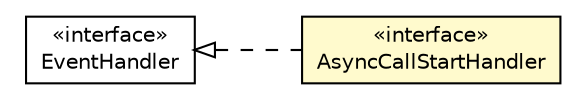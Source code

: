 #!/usr/local/bin/dot
#
# Class diagram 
# Generated by UMLGraph version R5_6-24-gf6e263 (http://www.umlgraph.org/)
#

digraph G {
	edge [fontname="Helvetica",fontsize=10,labelfontname="Helvetica",labelfontsize=10];
	node [fontname="Helvetica",fontsize=10,shape=plaintext];
	nodesep=0.25;
	ranksep=0.5;
	rankdir=LR;
	// com.gwtplatform.mvp.client.proxy.AsyncCallStartHandler
	c93253 [label=<<table title="com.gwtplatform.mvp.client.proxy.AsyncCallStartHandler" border="0" cellborder="1" cellspacing="0" cellpadding="2" port="p" bgcolor="lemonChiffon" href="./AsyncCallStartHandler.html">
		<tr><td><table border="0" cellspacing="0" cellpadding="1">
<tr><td align="center" balign="center"> &#171;interface&#187; </td></tr>
<tr><td align="center" balign="center"> AsyncCallStartHandler </td></tr>
		</table></td></tr>
		</table>>, URL="./AsyncCallStartHandler.html", fontname="Helvetica", fontcolor="black", fontsize=10.0];
	//com.gwtplatform.mvp.client.proxy.AsyncCallStartHandler implements com.google.gwt.event.shared.EventHandler
	c93704:p -> c93253:p [dir=back,arrowtail=empty,style=dashed];
	// com.google.gwt.event.shared.EventHandler
	c93704 [label=<<table title="com.google.gwt.event.shared.EventHandler" border="0" cellborder="1" cellspacing="0" cellpadding="2" port="p" href="http://google-web-toolkit.googlecode.com/svn/javadoc/latest/com/google/gwt/event/shared/EventHandler.html">
		<tr><td><table border="0" cellspacing="0" cellpadding="1">
<tr><td align="center" balign="center"> &#171;interface&#187; </td></tr>
<tr><td align="center" balign="center"> EventHandler </td></tr>
		</table></td></tr>
		</table>>, URL="http://google-web-toolkit.googlecode.com/svn/javadoc/latest/com/google/gwt/event/shared/EventHandler.html", fontname="Helvetica", fontcolor="black", fontsize=10.0];
}

